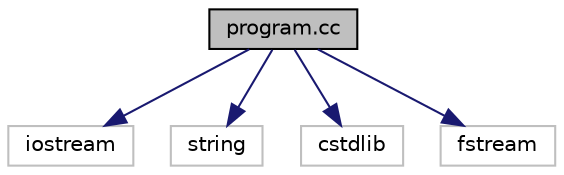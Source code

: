 digraph "program.cc"
{
  edge [fontname="Helvetica",fontsize="10",labelfontname="Helvetica",labelfontsize="10"];
  node [fontname="Helvetica",fontsize="10",shape=record];
  Node0 [label="program.cc",height=0.2,width=0.4,color="black", fillcolor="grey75", style="filled", fontcolor="black"];
  Node0 -> Node1 [color="midnightblue",fontsize="10",style="solid"];
  Node1 [label="iostream",height=0.2,width=0.4,color="grey75", fillcolor="white", style="filled"];
  Node0 -> Node2 [color="midnightblue",fontsize="10",style="solid"];
  Node2 [label="string",height=0.2,width=0.4,color="grey75", fillcolor="white", style="filled"];
  Node0 -> Node3 [color="midnightblue",fontsize="10",style="solid"];
  Node3 [label="cstdlib",height=0.2,width=0.4,color="grey75", fillcolor="white", style="filled"];
  Node0 -> Node4 [color="midnightblue",fontsize="10",style="solid"];
  Node4 [label="fstream",height=0.2,width=0.4,color="grey75", fillcolor="white", style="filled"];
}
